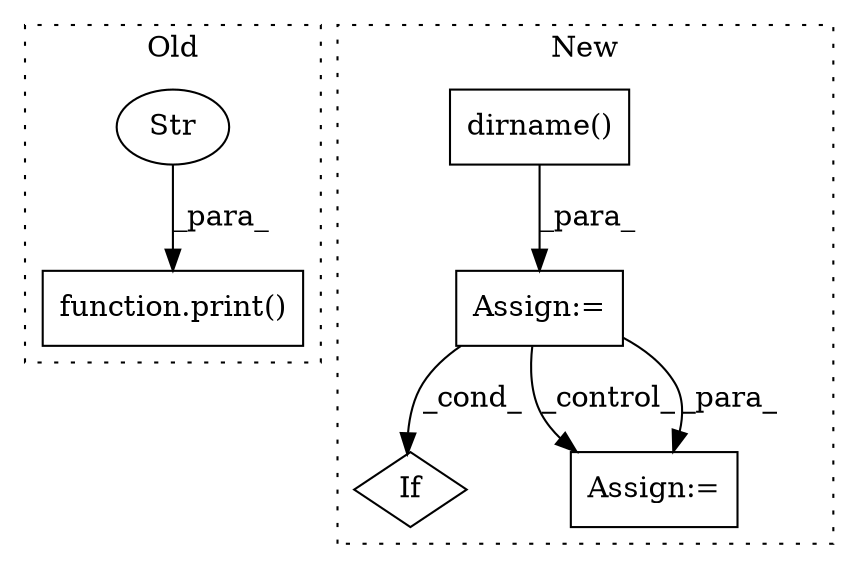 digraph G {
subgraph cluster0 {
1 [label="function.print()" a="75" s="5909,6168" l="15,6" shape="box"];
3 [label="Str" a="66" s="5924" l="244" shape="ellipse"];
label = "Old";
style="dotted";
}
subgraph cluster1 {
2 [label="dirname()" a="75" s="6996,7030" l="16,1" shape="box"];
4 [label="Assign:=" a="68" s="6993" l="3" shape="box"];
5 [label="If" a="96" s="7362" l="35" shape="diamond"];
6 [label="Assign:=" a="68" s="7123" l="3" shape="box"];
label = "New";
style="dotted";
}
2 -> 4 [label="_para_"];
3 -> 1 [label="_para_"];
4 -> 5 [label="_cond_"];
4 -> 6 [label="_control_"];
4 -> 6 [label="_para_"];
}